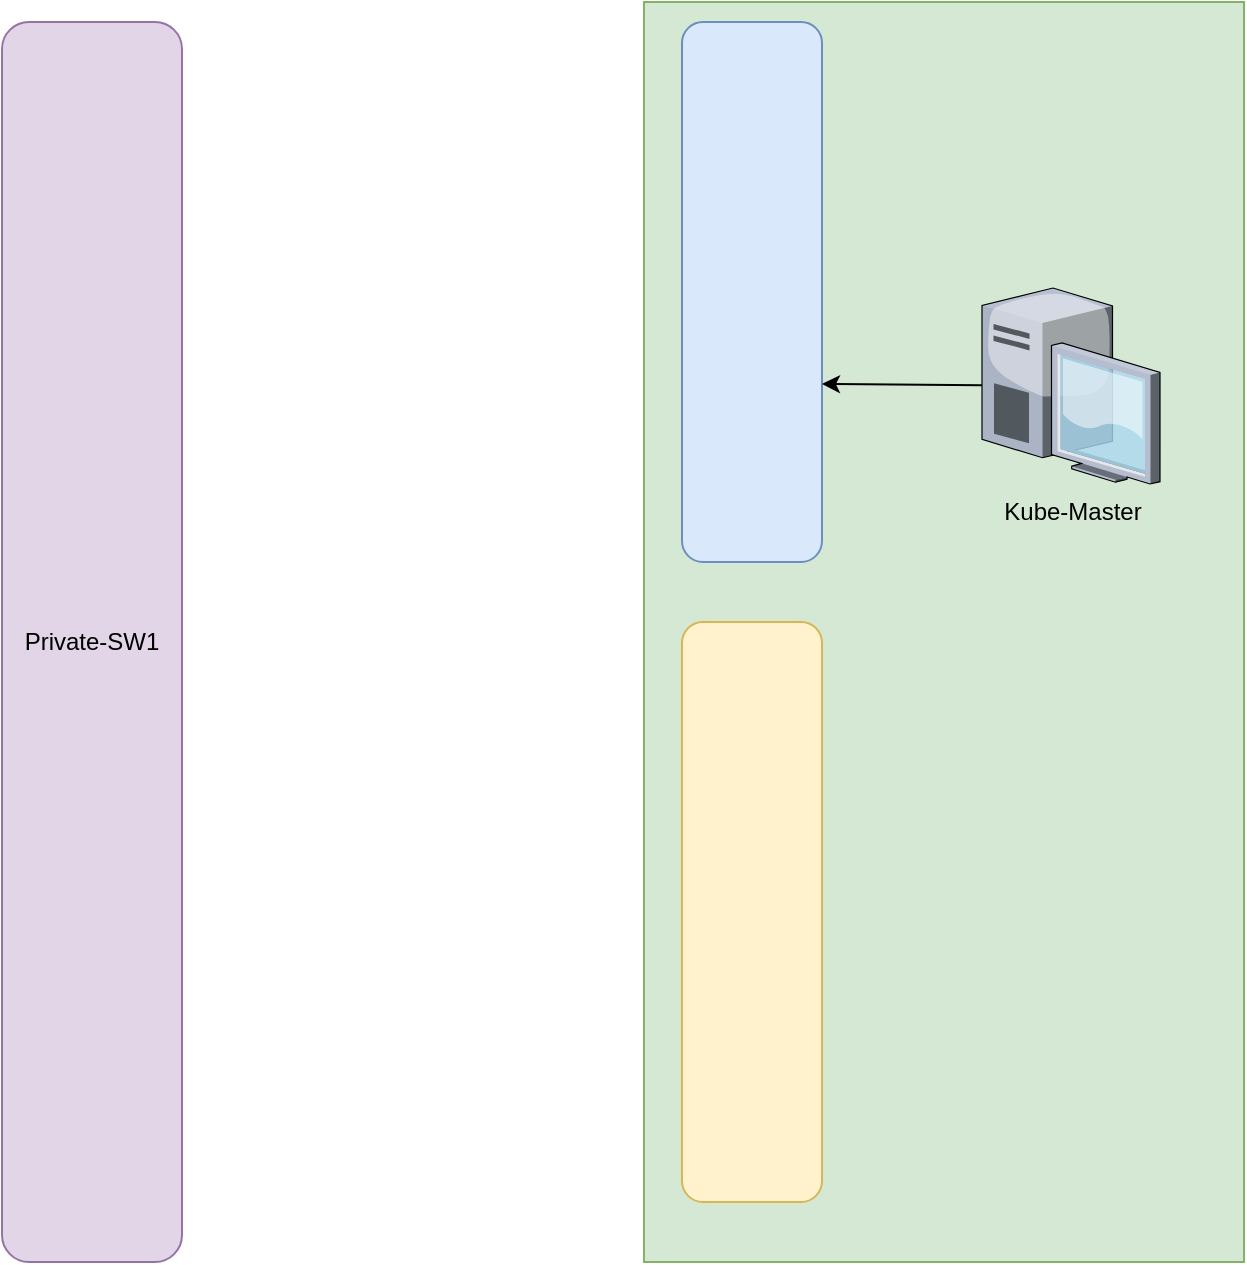 <mxfile version="20.5.3" type="github">
  <diagram id="A6qQH7opqVmABGpbb_EZ" name="Page-1">
    <mxGraphModel dx="1426" dy="716" grid="1" gridSize="10" guides="1" tooltips="1" connect="1" arrows="1" fold="1" page="1" pageScale="1" pageWidth="1654" pageHeight="1169" math="0" shadow="0">
      <root>
        <mxCell id="0" />
        <mxCell id="1" parent="0" />
        <mxCell id="dOKAu6CNuJn2iG0oKEDn-1" value="" style="rounded=0;whiteSpace=wrap;html=1;fillColor=#d5e8d4;strokeColor=#82b366;" vertex="1" parent="1">
          <mxGeometry x="1081" y="190" width="300" height="630" as="geometry" />
        </mxCell>
        <mxCell id="dOKAu6CNuJn2iG0oKEDn-2" value="" style="rounded=1;whiteSpace=wrap;html=1;direction=south;fillColor=#dae8fc;strokeColor=#6c8ebf;" vertex="1" parent="1">
          <mxGeometry x="1100" y="200" width="70" height="270" as="geometry" />
        </mxCell>
        <mxCell id="dOKAu6CNuJn2iG0oKEDn-4" value="Kube-Master" style="verticalLabelPosition=bottom;sketch=0;aspect=fixed;html=1;verticalAlign=top;strokeColor=none;align=center;outlineConnect=0;shape=mxgraph.citrix.desktop;" vertex="1" parent="1">
          <mxGeometry x="1250" y="333" width="89" height="98" as="geometry" />
        </mxCell>
        <mxCell id="dOKAu6CNuJn2iG0oKEDn-7" style="edgeStyle=none;rounded=0;orthogonalLoop=1;jettySize=auto;html=1;" edge="1" parent="1" source="dOKAu6CNuJn2iG0oKEDn-4">
          <mxGeometry relative="1" as="geometry">
            <mxPoint x="1280" y="359" as="sourcePoint" />
            <mxPoint x="1170" y="381" as="targetPoint" />
          </mxGeometry>
        </mxCell>
        <mxCell id="dOKAu6CNuJn2iG0oKEDn-3" value="" style="shape=image;html=1;verticalAlign=top;verticalLabelPosition=bottom;labelBackgroundColor=#ffffff;imageAspect=0;aspect=fixed;image=https://cdn1.iconfinder.com/data/icons/operating-system-flat-1/30/ubuntu-128.png" vertex="1" parent="1">
          <mxGeometry x="1280" y="369" width="58" height="58" as="geometry" />
        </mxCell>
        <mxCell id="dOKAu6CNuJn2iG0oKEDn-10" value="" style="rounded=1;whiteSpace=wrap;html=1;direction=south;fillColor=#fff2cc;strokeColor=#d6b656;" vertex="1" parent="1">
          <mxGeometry x="1100" y="500" width="70" height="290" as="geometry" />
        </mxCell>
        <mxCell id="dOKAu6CNuJn2iG0oKEDn-11" value="Private-SW1" style="rounded=1;whiteSpace=wrap;html=1;direction=south;fillColor=#e1d5e7;strokeColor=#9673a6;" vertex="1" parent="1">
          <mxGeometry x="760" y="200" width="90" height="620" as="geometry" />
        </mxCell>
      </root>
    </mxGraphModel>
  </diagram>
</mxfile>
